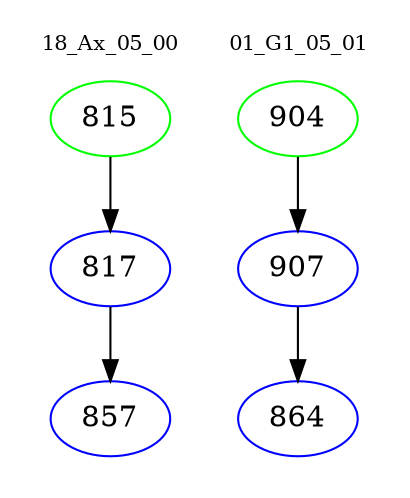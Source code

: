 digraph{
subgraph cluster_0 {
color = white
label = "18_Ax_05_00";
fontsize=10;
T0_815 [label="815", color="green"]
T0_815 -> T0_817 [color="black"]
T0_817 [label="817", color="blue"]
T0_817 -> T0_857 [color="black"]
T0_857 [label="857", color="blue"]
}
subgraph cluster_1 {
color = white
label = "01_G1_05_01";
fontsize=10;
T1_904 [label="904", color="green"]
T1_904 -> T1_907 [color="black"]
T1_907 [label="907", color="blue"]
T1_907 -> T1_864 [color="black"]
T1_864 [label="864", color="blue"]
}
}
